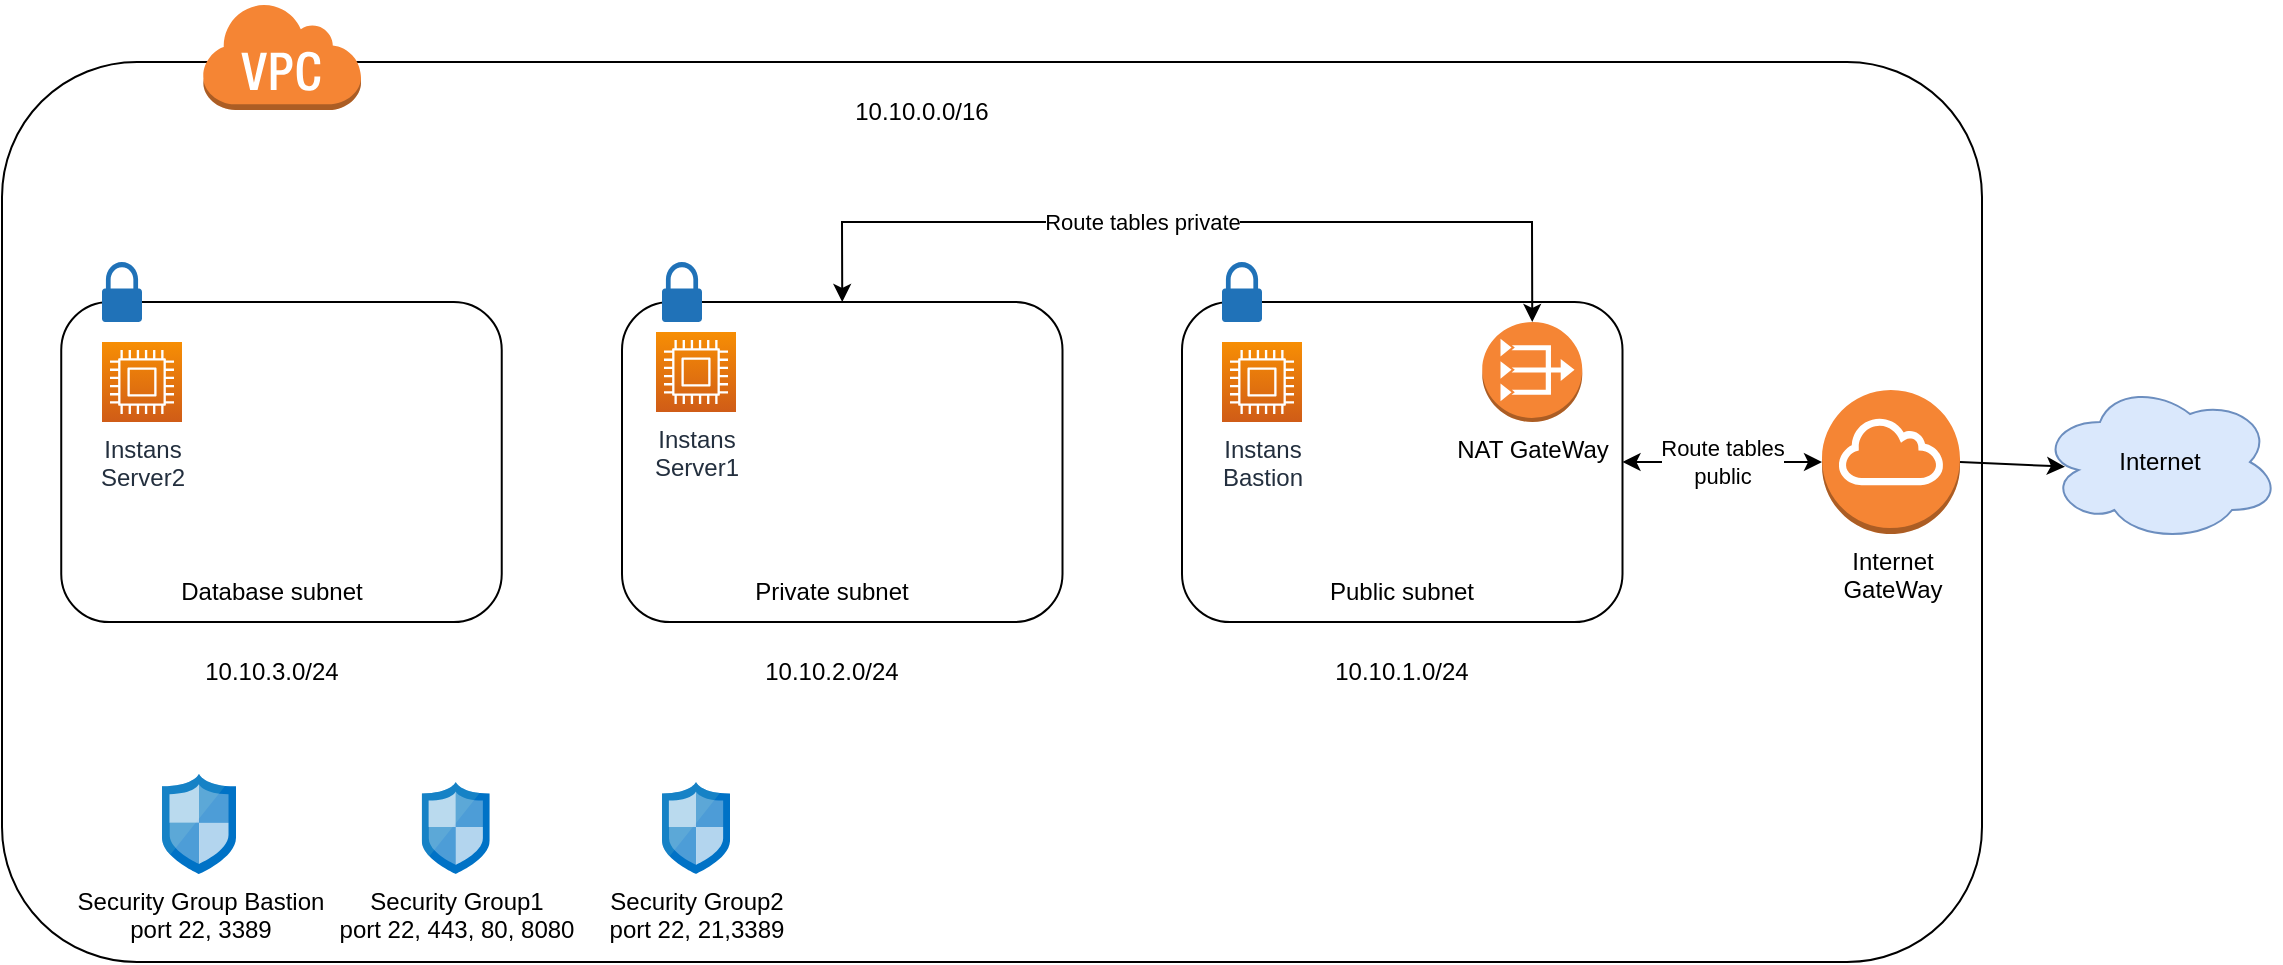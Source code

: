 <mxfile version="17.4.4" type="device"><diagram id="Ht1M8jgEwFfnCIfOTk4-" name="Page-1"><mxGraphModel dx="1185" dy="588" grid="1" gridSize="10" guides="1" tooltips="1" connect="1" arrows="1" fold="1" page="1" pageScale="1" pageWidth="1169" pageHeight="827" math="0" shadow="0"><root><mxCell id="0"/><mxCell id="1" parent="0"/><mxCell id="alfOpbBmhGO36gl3HgfG-1" value="" style="rounded=1;whiteSpace=wrap;html=1;" vertex="1" parent="1"><mxGeometry x="30" y="160" width="990" height="450" as="geometry"/></mxCell><mxCell id="alfOpbBmhGO36gl3HgfG-2" value="" style="outlineConnect=0;dashed=0;verticalLabelPosition=bottom;verticalAlign=top;align=center;html=1;shape=mxgraph.aws3.virtual_private_cloud;fillColor=#F58534;gradientColor=none;" vertex="1" parent="1"><mxGeometry x="130" y="130" width="79.5" height="54" as="geometry"/></mxCell><mxCell id="alfOpbBmhGO36gl3HgfG-3" value="" style="rounded=1;whiteSpace=wrap;html=1;" vertex="1" parent="1"><mxGeometry x="59.62" y="280" width="220.25" height="160" as="geometry"/></mxCell><mxCell id="alfOpbBmhGO36gl3HgfG-4" value="" style="rounded=1;whiteSpace=wrap;html=1;" vertex="1" parent="1"><mxGeometry x="340" y="280" width="220.25" height="160" as="geometry"/></mxCell><mxCell id="alfOpbBmhGO36gl3HgfG-5" value="" style="rounded=1;whiteSpace=wrap;html=1;" vertex="1" parent="1"><mxGeometry x="620" y="280" width="220.25" height="160" as="geometry"/></mxCell><mxCell id="alfOpbBmhGO36gl3HgfG-7" value="NAT GateWay" style="outlineConnect=0;dashed=0;verticalLabelPosition=bottom;verticalAlign=top;align=center;html=1;shape=mxgraph.aws3.vpc_nat_gateway;fillColor=#F58534;gradientColor=none;" vertex="1" parent="1"><mxGeometry x="770.13" y="290" width="50" height="50" as="geometry"/></mxCell><mxCell id="alfOpbBmhGO36gl3HgfG-8" value="Internet&lt;br&gt;GateWay" style="outlineConnect=0;dashed=0;verticalLabelPosition=bottom;verticalAlign=top;align=center;html=1;shape=mxgraph.aws3.internet_gateway;fillColor=#F58534;gradientColor=none;" vertex="1" parent="1"><mxGeometry x="940" y="324" width="69" height="72" as="geometry"/></mxCell><mxCell id="alfOpbBmhGO36gl3HgfG-10" value="Internet" style="ellipse;shape=cloud;whiteSpace=wrap;html=1;fillColor=#dae8fc;strokeColor=#6c8ebf;" vertex="1" parent="1"><mxGeometry x="1049" y="320" width="120" height="80" as="geometry"/></mxCell><mxCell id="alfOpbBmhGO36gl3HgfG-11" value="Public subnet" style="text;html=1;strokeColor=none;fillColor=none;align=center;verticalAlign=middle;whiteSpace=wrap;rounded=0;" vertex="1" parent="1"><mxGeometry x="675.13" y="410" width="110" height="30" as="geometry"/></mxCell><mxCell id="alfOpbBmhGO36gl3HgfG-12" value="Private subnet" style="text;html=1;strokeColor=none;fillColor=none;align=center;verticalAlign=middle;whiteSpace=wrap;rounded=0;" vertex="1" parent="1"><mxGeometry x="390" y="410" width="110" height="30" as="geometry"/></mxCell><mxCell id="alfOpbBmhGO36gl3HgfG-13" value="Database subnet" style="text;html=1;strokeColor=none;fillColor=none;align=center;verticalAlign=middle;whiteSpace=wrap;rounded=0;" vertex="1" parent="1"><mxGeometry x="110" y="410" width="110" height="30" as="geometry"/></mxCell><mxCell id="alfOpbBmhGO36gl3HgfG-14" value="10.10.0.0/16" style="text;html=1;strokeColor=none;fillColor=none;align=center;verticalAlign=middle;whiteSpace=wrap;rounded=0;" vertex="1" parent="1"><mxGeometry x="450" y="170" width="80" height="30" as="geometry"/></mxCell><mxCell id="alfOpbBmhGO36gl3HgfG-15" value="10.10.1.0/24" style="text;html=1;strokeColor=none;fillColor=none;align=center;verticalAlign=middle;whiteSpace=wrap;rounded=0;" vertex="1" parent="1"><mxGeometry x="690.13" y="450" width="80" height="30" as="geometry"/></mxCell><mxCell id="alfOpbBmhGO36gl3HgfG-16" value="10.10.2.0/24" style="text;html=1;strokeColor=none;fillColor=none;align=center;verticalAlign=middle;whiteSpace=wrap;rounded=0;" vertex="1" parent="1"><mxGeometry x="405" y="450" width="80" height="30" as="geometry"/></mxCell><mxCell id="alfOpbBmhGO36gl3HgfG-17" value="10.10.3.0/24" style="text;html=1;strokeColor=none;fillColor=none;align=center;verticalAlign=middle;whiteSpace=wrap;rounded=0;" vertex="1" parent="1"><mxGeometry x="125" y="450" width="80" height="30" as="geometry"/></mxCell><mxCell id="alfOpbBmhGO36gl3HgfG-22" value="" style="endArrow=classic;startArrow=classic;html=1;rounded=0;entryX=0;entryY=0.5;entryDx=0;entryDy=0;entryPerimeter=0;exitX=1;exitY=0.5;exitDx=0;exitDy=0;" edge="1" parent="1" source="alfOpbBmhGO36gl3HgfG-5" target="alfOpbBmhGO36gl3HgfG-8"><mxGeometry width="50" height="50" relative="1" as="geometry"><mxPoint x="490" y="470" as="sourcePoint"/><mxPoint x="540" y="420" as="targetPoint"/></mxGeometry></mxCell><mxCell id="alfOpbBmhGO36gl3HgfG-33" value="Route tables &lt;br&gt;public" style="edgeLabel;html=1;align=center;verticalAlign=middle;resizable=0;points=[];" vertex="1" connectable="0" parent="alfOpbBmhGO36gl3HgfG-22"><mxGeometry x="0.332" relative="1" as="geometry"><mxPoint x="-17" as="offset"/></mxGeometry></mxCell><mxCell id="alfOpbBmhGO36gl3HgfG-23" value="" style="endArrow=classic;html=1;rounded=0;entryX=0.104;entryY=0.529;entryDx=0;entryDy=0;entryPerimeter=0;exitX=1;exitY=0.5;exitDx=0;exitDy=0;exitPerimeter=0;" edge="1" parent="1" source="alfOpbBmhGO36gl3HgfG-8" target="alfOpbBmhGO36gl3HgfG-10"><mxGeometry width="50" height="50" relative="1" as="geometry"><mxPoint x="490" y="470" as="sourcePoint"/><mxPoint x="540" y="420" as="targetPoint"/></mxGeometry></mxCell><mxCell id="alfOpbBmhGO36gl3HgfG-24" value="Security Group Bastion&lt;br&gt;port 22, 3389" style="sketch=0;aspect=fixed;html=1;points=[];align=center;image;fontSize=12;image=img/lib/mscae/Network_Security_Groups_Classic.svg;" vertex="1" parent="1"><mxGeometry x="110" y="515.95" width="37" height="50" as="geometry"/></mxCell><mxCell id="alfOpbBmhGO36gl3HgfG-25" value="Security Group1&lt;br&gt;port 22, 443, 80, 8080" style="sketch=0;aspect=fixed;html=1;points=[];align=center;image;fontSize=12;image=img/lib/mscae/Network_Security_Groups_Classic.svg;" vertex="1" parent="1"><mxGeometry x="239.87" y="520" width="34.01" height="45.95" as="geometry"/></mxCell><mxCell id="alfOpbBmhGO36gl3HgfG-27" value="Security Group2&lt;br&gt;port 22, 21,3389" style="sketch=0;aspect=fixed;html=1;points=[];align=center;image;fontSize=12;image=img/lib/mscae/Network_Security_Groups_Classic.svg;" vertex="1" parent="1"><mxGeometry x="360" y="520" width="34.01" height="45.95" as="geometry"/></mxCell><mxCell id="alfOpbBmhGO36gl3HgfG-28" value="" style="sketch=0;pointerEvents=1;shadow=0;dashed=0;html=1;strokeColor=none;labelPosition=center;verticalLabelPosition=bottom;verticalAlign=top;outlineConnect=0;align=center;shape=mxgraph.office.security.lock_protected;fillColor=#2072B8;" vertex="1" parent="1"><mxGeometry x="80" y="260" width="20" height="30" as="geometry"/></mxCell><mxCell id="alfOpbBmhGO36gl3HgfG-29" value="" style="sketch=0;pointerEvents=1;shadow=0;dashed=0;html=1;strokeColor=none;labelPosition=center;verticalLabelPosition=bottom;verticalAlign=top;outlineConnect=0;align=center;shape=mxgraph.office.security.lock_protected;fillColor=#2072B8;" vertex="1" parent="1"><mxGeometry x="360" y="260" width="20" height="30" as="geometry"/></mxCell><mxCell id="alfOpbBmhGO36gl3HgfG-30" value="" style="sketch=0;pointerEvents=1;shadow=0;dashed=0;html=1;strokeColor=none;labelPosition=center;verticalLabelPosition=bottom;verticalAlign=top;outlineConnect=0;align=center;shape=mxgraph.office.security.lock_protected;fillColor=#2072B8;" vertex="1" parent="1"><mxGeometry x="640" y="260" width="20" height="30" as="geometry"/></mxCell><mxCell id="alfOpbBmhGO36gl3HgfG-31" value="" style="endArrow=classic;startArrow=classic;html=1;rounded=0;entryX=0.5;entryY=0;entryDx=0;entryDy=0;entryPerimeter=0;exitX=0.5;exitY=0;exitDx=0;exitDy=0;" edge="1" parent="1" source="alfOpbBmhGO36gl3HgfG-4" target="alfOpbBmhGO36gl3HgfG-7"><mxGeometry width="50" height="50" relative="1" as="geometry"><mxPoint x="490" y="450" as="sourcePoint"/><mxPoint x="540" y="400" as="targetPoint"/><Array as="points"><mxPoint x="450" y="240"/><mxPoint x="795" y="240"/></Array></mxGeometry></mxCell><mxCell id="alfOpbBmhGO36gl3HgfG-32" value="Route tables private" style="edgeLabel;html=1;align=center;verticalAlign=middle;resizable=0;points=[];" vertex="1" connectable="0" parent="alfOpbBmhGO36gl3HgfG-31"><mxGeometry x="0.18" y="1" relative="1" as="geometry"><mxPoint x="-67" y="1" as="offset"/></mxGeometry></mxCell><mxCell id="alfOpbBmhGO36gl3HgfG-36" value="Instans&lt;br&gt;Bastion" style="sketch=0;points=[[0,0,0],[0.25,0,0],[0.5,0,0],[0.75,0,0],[1,0,0],[0,1,0],[0.25,1,0],[0.5,1,0],[0.75,1,0],[1,1,0],[0,0.25,0],[0,0.5,0],[0,0.75,0],[1,0.25,0],[1,0.5,0],[1,0.75,0]];outlineConnect=0;fontColor=#232F3E;gradientColor=#F78E04;gradientDirection=north;fillColor=#D05C17;strokeColor=#ffffff;dashed=0;verticalLabelPosition=bottom;verticalAlign=top;align=center;html=1;fontSize=12;fontStyle=0;aspect=fixed;shape=mxgraph.aws4.resourceIcon;resIcon=mxgraph.aws4.compute;" vertex="1" parent="1"><mxGeometry x="640" y="300" width="40" height="40" as="geometry"/></mxCell><mxCell id="alfOpbBmhGO36gl3HgfG-37" value="Instans&lt;br&gt;Server1" style="sketch=0;points=[[0,0,0],[0.25,0,0],[0.5,0,0],[0.75,0,0],[1,0,0],[0,1,0],[0.25,1,0],[0.5,1,0],[0.75,1,0],[1,1,0],[0,0.25,0],[0,0.5,0],[0,0.75,0],[1,0.25,0],[1,0.5,0],[1,0.75,0]];outlineConnect=0;fontColor=#232F3E;gradientColor=#F78E04;gradientDirection=north;fillColor=#D05C17;strokeColor=#ffffff;dashed=0;verticalLabelPosition=bottom;verticalAlign=top;align=center;html=1;fontSize=12;fontStyle=0;aspect=fixed;shape=mxgraph.aws4.resourceIcon;resIcon=mxgraph.aws4.compute;" vertex="1" parent="1"><mxGeometry x="357" y="295" width="40" height="40" as="geometry"/></mxCell><mxCell id="alfOpbBmhGO36gl3HgfG-38" value="Instans&lt;br&gt;Server2" style="sketch=0;points=[[0,0,0],[0.25,0,0],[0.5,0,0],[0.75,0,0],[1,0,0],[0,1,0],[0.25,1,0],[0.5,1,0],[0.75,1,0],[1,1,0],[0,0.25,0],[0,0.5,0],[0,0.75,0],[1,0.25,0],[1,0.5,0],[1,0.75,0]];outlineConnect=0;fontColor=#232F3E;gradientColor=#F78E04;gradientDirection=north;fillColor=#D05C17;strokeColor=#ffffff;dashed=0;verticalLabelPosition=bottom;verticalAlign=top;align=center;html=1;fontSize=12;fontStyle=0;aspect=fixed;shape=mxgraph.aws4.resourceIcon;resIcon=mxgraph.aws4.compute;" vertex="1" parent="1"><mxGeometry x="80" y="300" width="40" height="40" as="geometry"/></mxCell></root></mxGraphModel></diagram></mxfile>